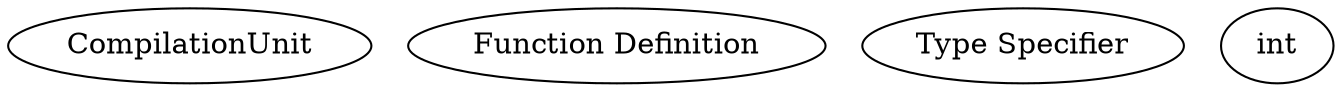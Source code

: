 digraph G {
		Q0[label="CompilationUnit"];
		Q1[label="Function Definition"]
		Q2[label="Type Specifier"]
		Q3[label="int"];
}